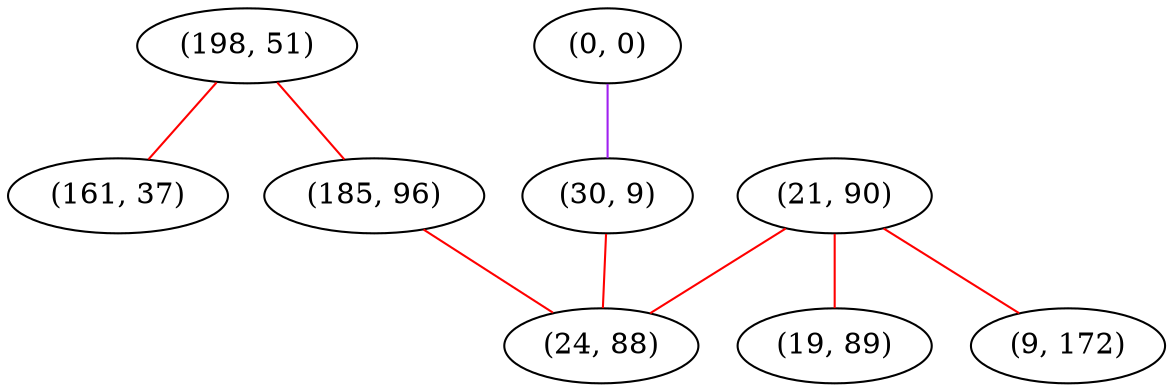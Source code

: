 graph "" {
"(198, 51)";
"(0, 0)";
"(21, 90)";
"(30, 9)";
"(161, 37)";
"(185, 96)";
"(24, 88)";
"(19, 89)";
"(9, 172)";
"(198, 51)" -- "(161, 37)"  [color=red, key=0, weight=1];
"(198, 51)" -- "(185, 96)"  [color=red, key=0, weight=1];
"(0, 0)" -- "(30, 9)"  [color=purple, key=0, weight=4];
"(21, 90)" -- "(24, 88)"  [color=red, key=0, weight=1];
"(21, 90)" -- "(9, 172)"  [color=red, key=0, weight=1];
"(21, 90)" -- "(19, 89)"  [color=red, key=0, weight=1];
"(30, 9)" -- "(24, 88)"  [color=red, key=0, weight=1];
"(185, 96)" -- "(24, 88)"  [color=red, key=0, weight=1];
}
